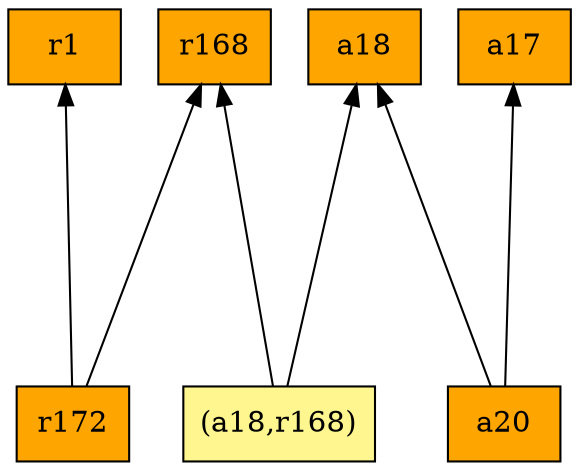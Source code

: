 digraph G {
rankdir=BT;ranksep="2.0";
"r168" [shape=record,fillcolor=orange,style=filled,label="{r168}"];
"a18" [shape=record,fillcolor=orange,style=filled,label="{a18}"];
"r172" [shape=record,fillcolor=orange,style=filled,label="{r172}"];
"r1" [shape=record,fillcolor=orange,style=filled,label="{r1}"];
"a20" [shape=record,fillcolor=orange,style=filled,label="{a20}"];
"(a18,r168)" [shape=record,fillcolor=khaki1,style=filled,label="{(a18,r168)}"];
"a17" [shape=record,fillcolor=orange,style=filled,label="{a17}"];
"r172" -> "r1"
"r172" -> "r168"
"a20" -> "a18"
"a20" -> "a17"
"(a18,r168)" -> "a18"
"(a18,r168)" -> "r168"
}